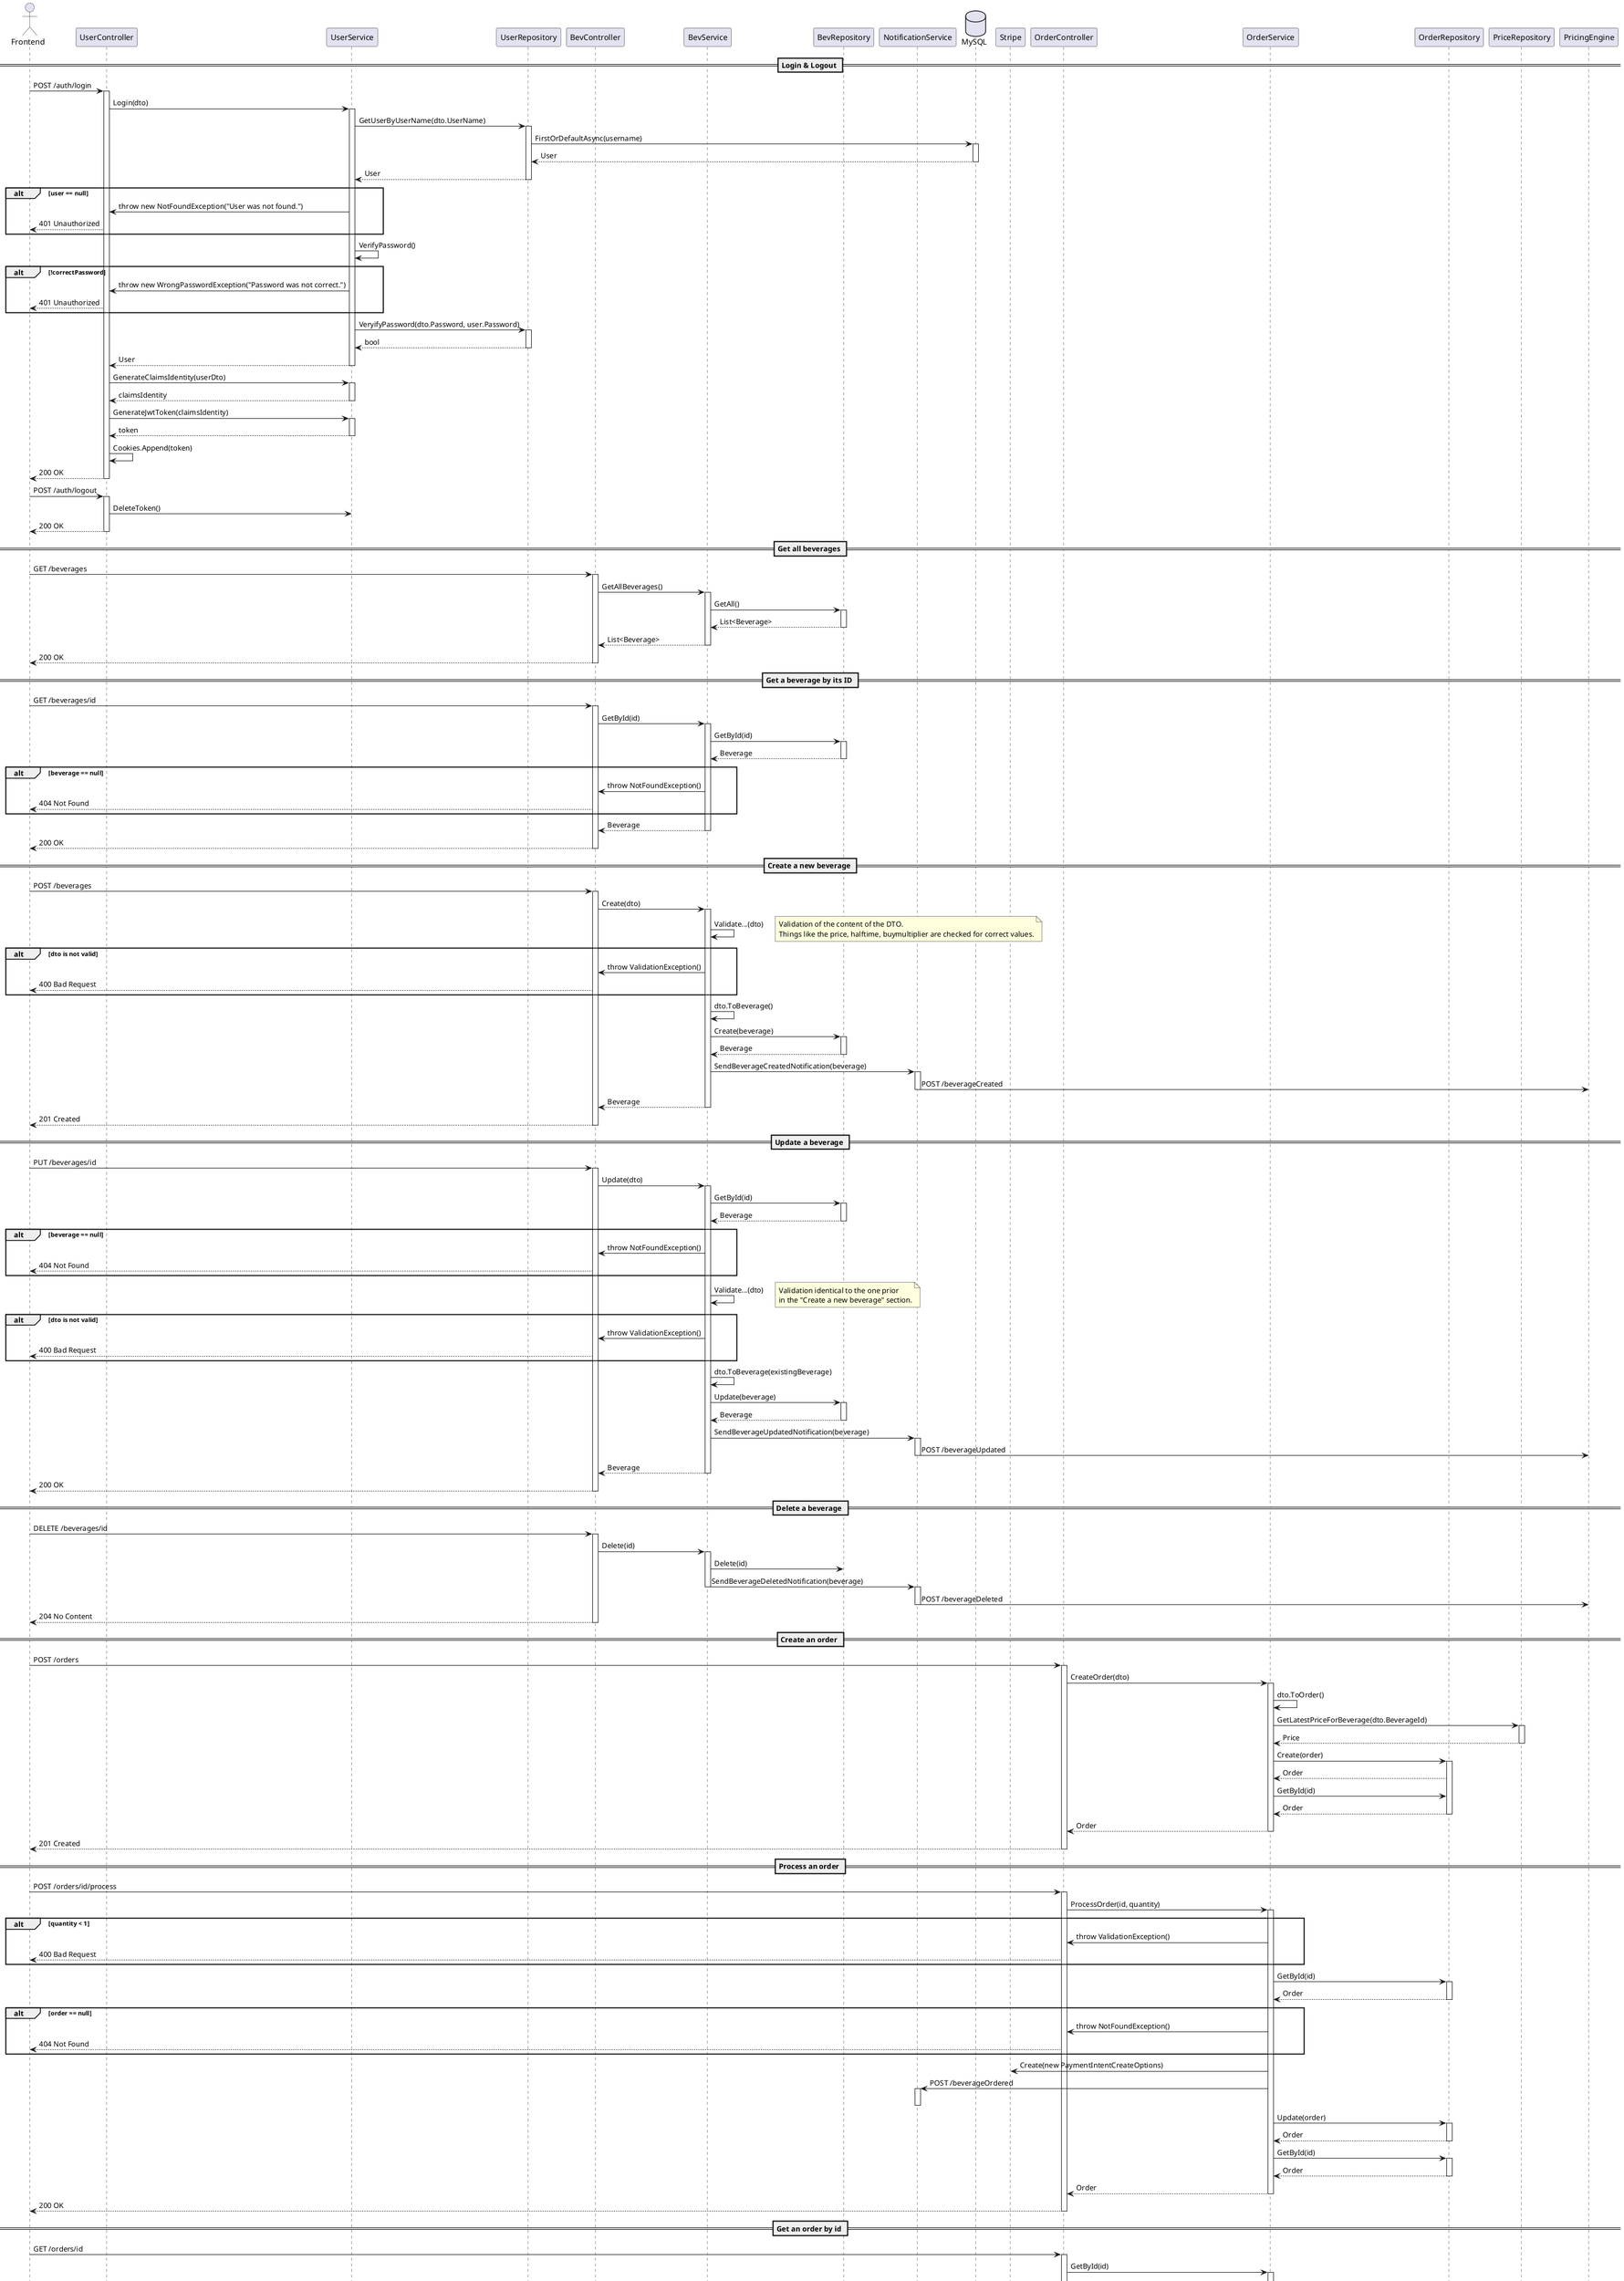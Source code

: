 @startuml bevpayapi
Actor Frontend as frontend
participant UserController as usercontroller
participant UserService as userserv
participant UserRepository as userrepo
participant BevController as bevcontroller
participant BevService as bevserv
participant BevRepository as bevrepo
participant NotificationService as notifserv
database MySQL as mysql
participant Stripe as stripe
participant OrderController as ordercontroller
participant OrderService as orderserv
participant OrderRepository as orderrepo
participant PriceRepository as pricerepo
participant PricingEngine as pricingengine

== Login & Logout ==

frontend -> usercontroller: POST /auth/login
activate usercontroller
usercontroller -> userserv: Login(dto)
activate userserv
userserv -> userrepo: GetUserByUserName(dto.UserName)
activate userrepo
userrepo -> mysql: FirstOrDefaultAsync(username)
activate mysql
mysql -->userrepo: User
deactivate mysql
userrepo --> userserv: User
deactivate userrepo
alt user == null
userserv -> usercontroller:  throw new NotFoundException("User was not found.")
usercontroller --> frontend: 401 Unauthorized
end
userserv -> userserv: VerifyPassword()
alt !correctPassword
userserv -> usercontroller: throw new WrongPasswordException("Password was not correct.")
usercontroller --> frontend: 401 Unauthorized
end
userserv -> userrepo: VeryifyPassword(dto.Password, user.Password)
activate userrepo
userrepo --> userserv: bool
deactivate userrepo
userserv --> usercontroller: User
deactivate userserv
usercontroller -> userserv: GenerateClaimsIdentity(userDto)
activate userserv
userserv --> usercontroller: claimsIdentity
deactivate userserv
usercontroller -> userserv: GenerateJwtToken(claimsIdentity)
activate userserv
userserv --> usercontroller: token
deactivate userserv
usercontroller -> usercontroller: Cookies.Append(token)
usercontroller --> frontend: 200 OK
deactivate usercontroller

frontend -> usercontroller: POST /auth/logout
activate usercontroller
usercontroller -> userserv: DeleteToken() 
usercontroller --> frontend: 200 OK
deactivate usercontroller

== Get all beverages ==

frontend -> bevcontroller: GET /beverages
activate bevcontroller
bevcontroller -> bevserv: GetAllBeverages()
activate bevserv
bevserv -> bevrepo: GetAll()
activate bevrepo
bevrepo --> bevserv: List<Beverage>
deactivate bevrepo
bevserv --> bevcontroller: List<Beverage>
deactivate bevserv
bevcontroller --> frontend: 200 OK
deactivate bevcontroller

== Get a beverage by its ID ==

frontend -> bevcontroller: GET /beverages/id
activate bevcontroller
bevcontroller -> bevserv: GetById(id)
activate bevserv
bevserv -> bevrepo: GetById(id)
activate bevrepo
bevrepo --> bevserv: Beverage
deactivate bevrepo
alt beverage == null
bevserv -> bevcontroller: throw NotFoundException()
bevcontroller --> frontend: 404 Not Found
end
bevserv --> bevcontroller: Beverage
deactivate bevserv
bevcontroller --> frontend: 200 OK
deactivate bevcontroller

== Create a new beverage ==

frontend -> bevcontroller: POST /beverages
activate bevcontroller
bevcontroller -> bevserv: Create(dto)
activate bevserv
bevserv -> bevserv: Validate...(dto)
note right
    Validation of the content of the DTO.
    Things like the price, halftime, buymultiplier are checked for correct values.
end note
alt dto is not valid
bevserv -> bevcontroller: throw ValidationException()
bevcontroller --> frontend: 400 Bad Request
end
bevserv -> bevserv: dto.ToBeverage()
bevserv -> bevrepo: Create(beverage)
activate bevrepo
bevrepo --> bevserv: Beverage
deactivate bevrepo
bevserv -> notifserv: SendBeverageCreatedNotification(beverage)
activate notifserv
notifserv -> pricingengine: POST /beverageCreated
deactivate notifserv
bevserv --> bevcontroller: Beverage
deactivate bevserv
bevcontroller --> frontend: 201 Created
deactivate bevcontroller

== Update a beverage ==

frontend -> bevcontroller: PUT /beverages/id
activate bevcontroller
bevcontroller -> bevserv: Update(dto)
activate bevserv
bevserv -> bevrepo: GetById(id)
activate bevrepo
bevrepo --> bevserv: Beverage
deactivate bevrepo
alt beverage == null
bevserv -> bevcontroller: throw NotFoundException()
bevcontroller --> frontend: 404 Not Found
end
bevserv -> bevserv: Validate...(dto)
note right
    Validation identical to the one prior
    in the "Create a new beverage" section.
end note
alt dto is not valid
bevserv -> bevcontroller: throw ValidationException()
bevcontroller --> frontend: 400 Bad Request
end
bevserv -> bevserv: dto.ToBeverage(existingBeverage)
bevserv -> bevrepo: Update(beverage)
activate bevrepo
bevrepo --> bevserv: Beverage
deactivate bevrepo
bevserv -> notifserv: SendBeverageUpdatedNotification(beverage)
activate notifserv
notifserv -> pricingengine: POST /beverageUpdated
deactivate notifserv
bevserv --> bevcontroller: Beverage
deactivate bevserv
bevcontroller --> frontend: 200 OK
deactivate bevcontroller

== Delete a beverage ==

frontend -> bevcontroller: DELETE /beverages/id
activate bevcontroller
bevcontroller -> bevserv: Delete(id)
activate bevserv
bevserv -> bevrepo: Delete(id)
bevserv -> notifserv: SendBeverageDeletedNotification(beverage)
deactivate bevserv
activate notifserv
notifserv -> pricingengine: POST /beverageDeleted
deactivate notifserv
bevcontroller --> frontend: 204 No Content
deactivate bevcontroller

== Create an order == 

frontend -> ordercontroller: POST /orders
activate ordercontroller
ordercontroller -> orderserv: CreateOrder(dto)
activate orderserv
orderserv -> orderserv: dto.ToOrder()
orderserv -> pricerepo: GetLatestPriceForBeverage(dto.BeverageId)
activate pricerepo
pricerepo --> orderserv: Price
deactivate pricerepo
orderserv -> orderrepo: Create(order)
activate orderrepo
orderrepo --> orderserv: Order
orderserv -> orderrepo: GetById(id)
orderrepo --> orderserv: Order
deactivate orderrepo
orderserv --> ordercontroller: Order
deactivate orderserv
ordercontroller --> frontend: 201 Created
deactivate ordercontroller

== Process an order == 

frontend -> ordercontroller: POST /orders/id/process
activate ordercontroller
ordercontroller -> orderserv: ProcessOrder(id, quantity)
activate orderserv
alt quantity < 1
orderserv -> ordercontroller: throw ValidationException()
ordercontroller --> frontend: 400 Bad Request
end
orderserv -> orderrepo: GetById(id)
activate orderrepo
orderrepo --> orderserv: Order
deactivate orderrepo
alt order == null
orderserv -> ordercontroller: throw NotFoundException()
ordercontroller --> frontend: 404 Not Found
end
orderserv -> stripe: Create(new PaymentIntentCreateOptions)
orderserv -> notifserv: POST /beverageOrdered
activate notifserv
deactivate notifserv
orderserv -> orderrepo: Update(order)
activate orderrepo
orderrepo --> orderserv: Order
deactivate orderrepo
orderserv -> orderrepo: GetById(id)
activate orderrepo
orderrepo --> orderserv: Order
deactivate orderrepo
orderserv --> ordercontroller: Order
deactivate orderserv
ordercontroller --> frontend: 200 OK
deactivate ordercontroller

== Get an order by id ==

frontend -> ordercontroller: GET /orders/id
activate ordercontroller
ordercontroller -> orderserv: GetById(id)
activate orderserv
orderserv -> orderrepo: GetById(id)
activate orderrepo
orderrepo --> orderserv: Order
deactivate orderrepo
alt order == null
orderserv -> ordercontroller: throw NotFoundException()
ordercontroller --> frontend: 404 Not Found
end
orderserv --> ordercontroller: Order
deactivate orderserv
ordercontroller --> frontend: 200 OK
deactivate ordercontroller

== Get prices of an order ==

frontend -> ordercontroller: GET /orders/id/prices
activate ordercontroller
ordercontroller -> orderserv: GetOrderPrices(id)
activate orderserv
orderserv -> orderrepo: GetById(id)
activate orderrepo
orderrepo --> orderserv: Order
deactivate orderrepo
alt order == null
orderserv -> ordercontroller: throw NotFoundException("Order not found")
ordercontroller --> frontend: 404 Not Found
end
orderserv -> orderrepo: GetPricesFrom(order.beverageId, order.priceId)
activate orderrepo
orderrepo --> orderserv: List<Price>
deactivate orderrepo
alt prices == null
orderserv -> ordercontroller: throw NotFoundException("Prices not found for order")
ordercontroller --> frontend: 404 Not Found
end
orderserv --> ordercontroller: List<Price>
deactivate orderserv
ordercontroller --> frontend: 200 OK
deactivate ordercontroller

@enduml